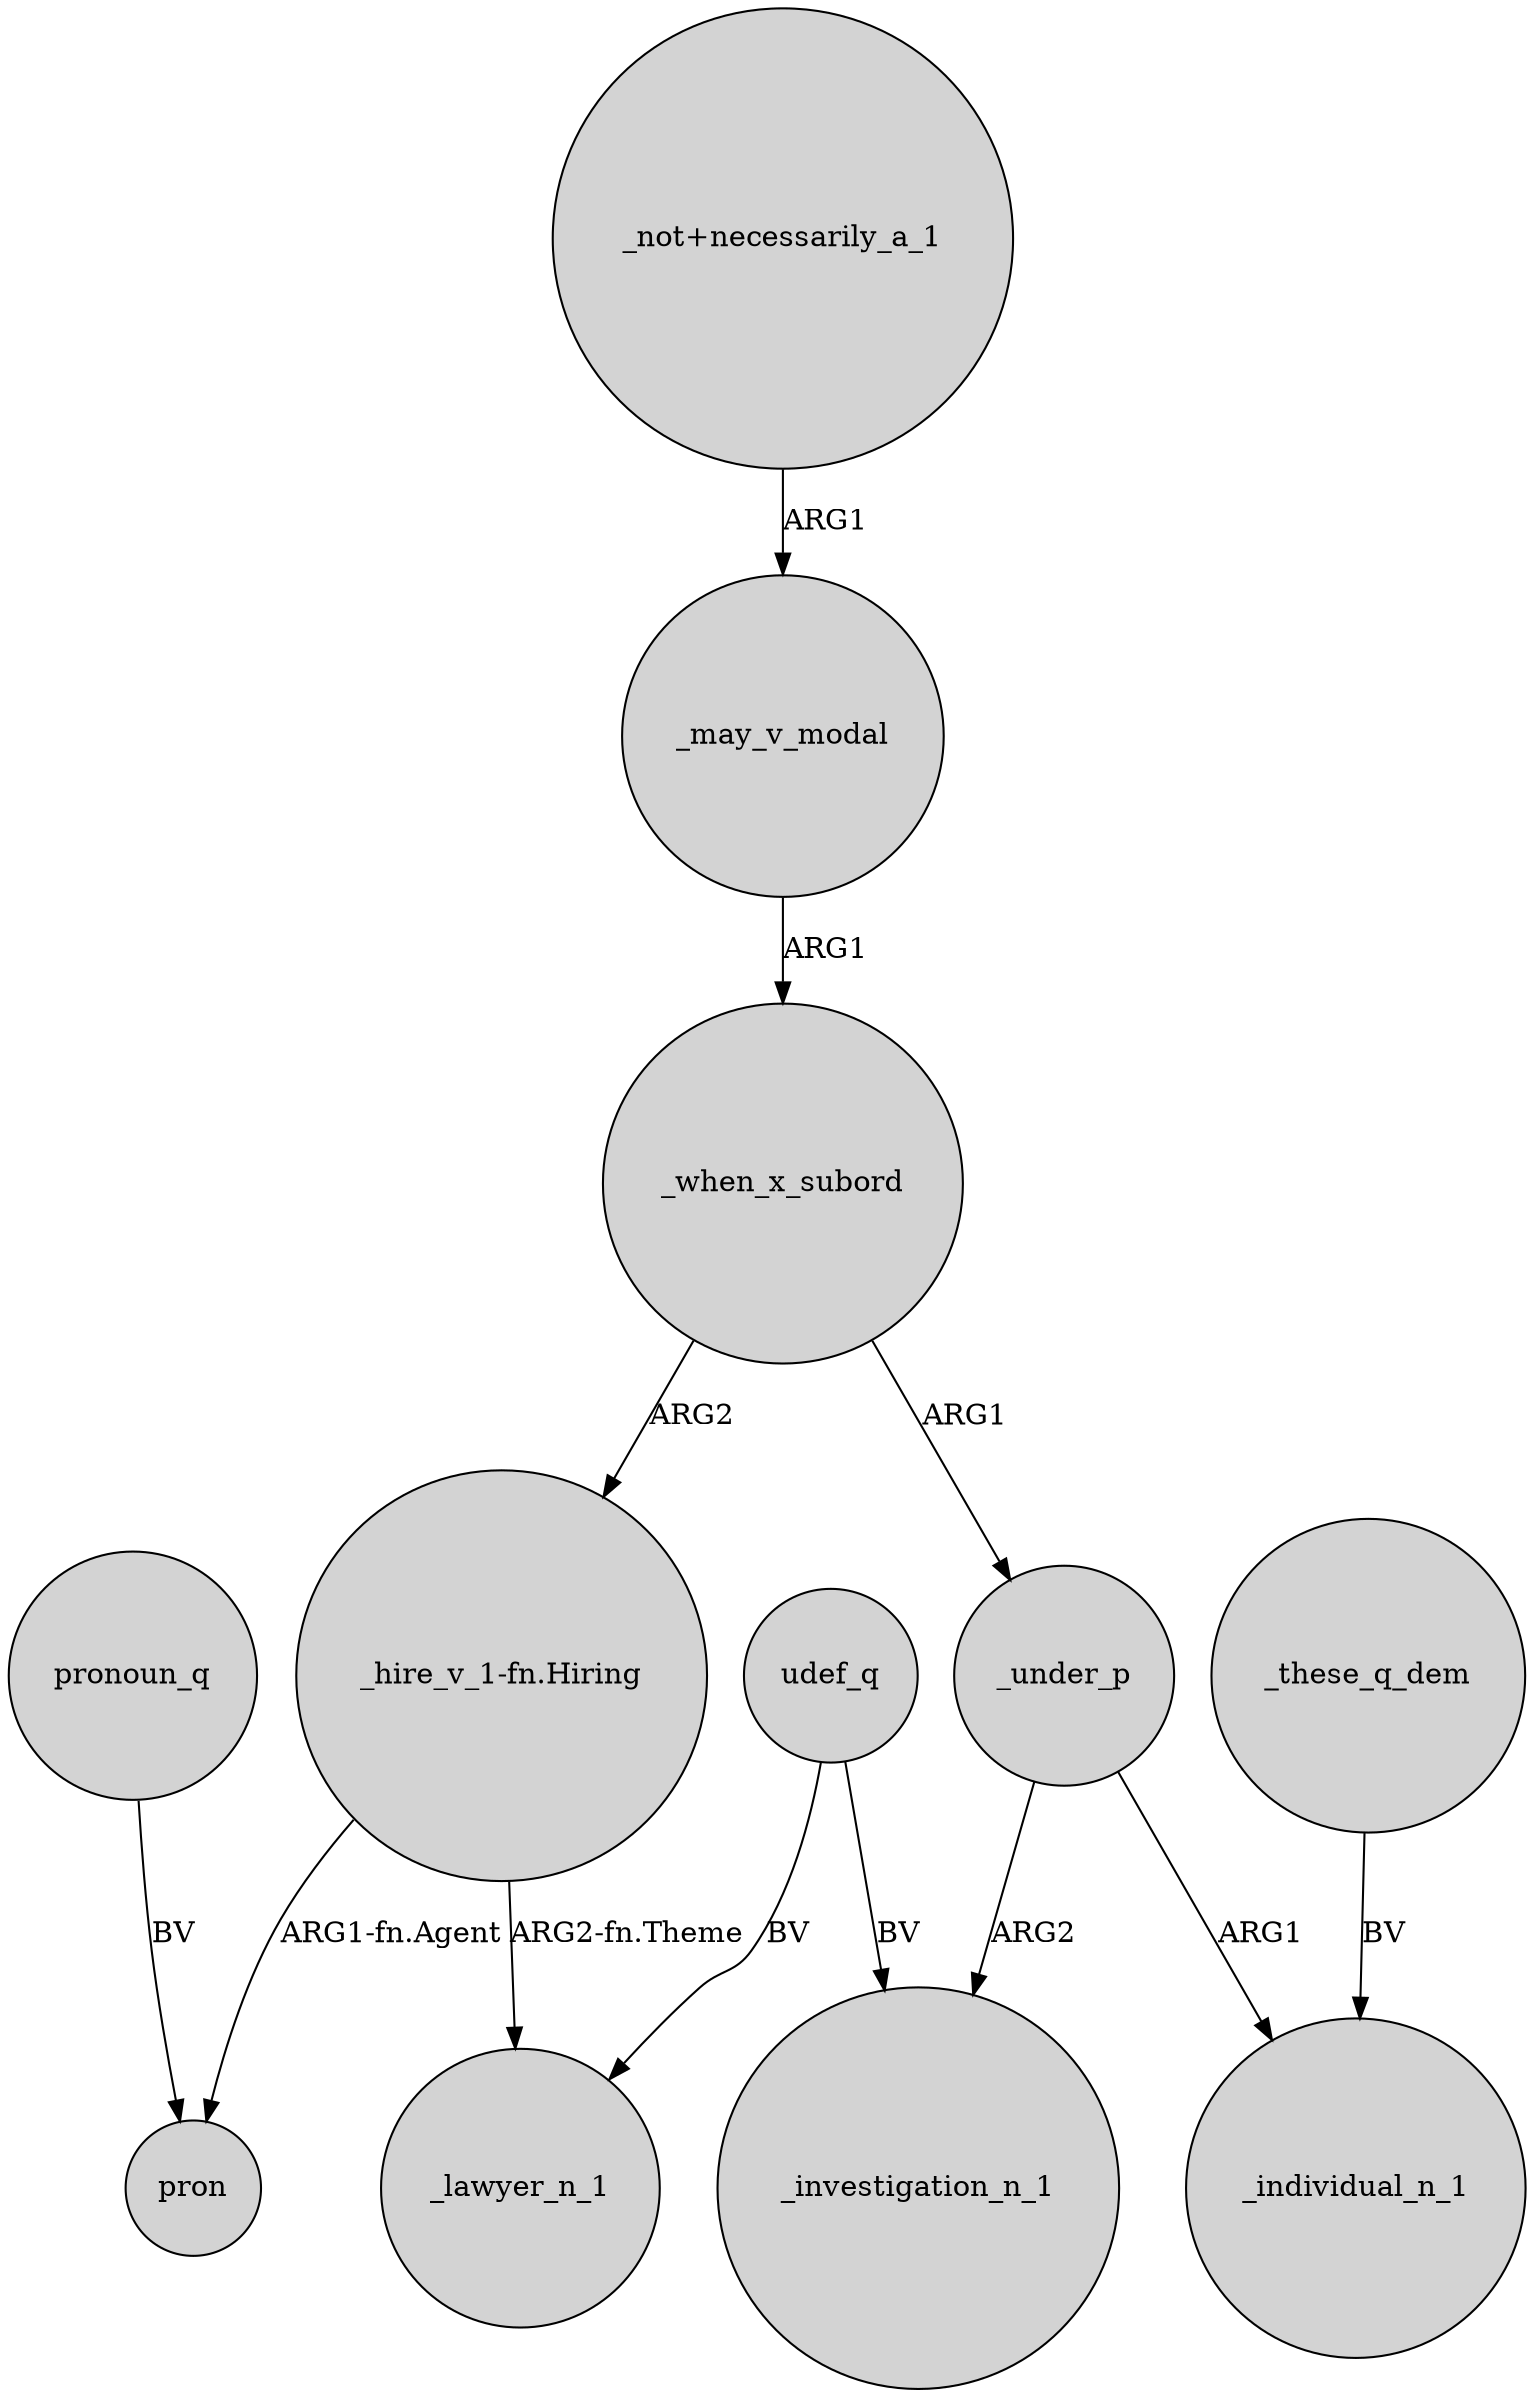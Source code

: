 digraph {
	node [shape=circle style=filled]
	"_hire_v_1-fn.Hiring" -> _lawyer_n_1 [label="ARG2-fn.Theme"]
	udef_q -> _investigation_n_1 [label=BV]
	_when_x_subord -> "_hire_v_1-fn.Hiring" [label=ARG2]
	_under_p -> _individual_n_1 [label=ARG1]
	"_hire_v_1-fn.Hiring" -> pron [label="ARG1-fn.Agent"]
	_when_x_subord -> _under_p [label=ARG1]
	_these_q_dem -> _individual_n_1 [label=BV]
	udef_q -> _lawyer_n_1 [label=BV]
	"_not+necessarily_a_1" -> _may_v_modal [label=ARG1]
	_under_p -> _investigation_n_1 [label=ARG2]
	_may_v_modal -> _when_x_subord [label=ARG1]
	pronoun_q -> pron [label=BV]
}
